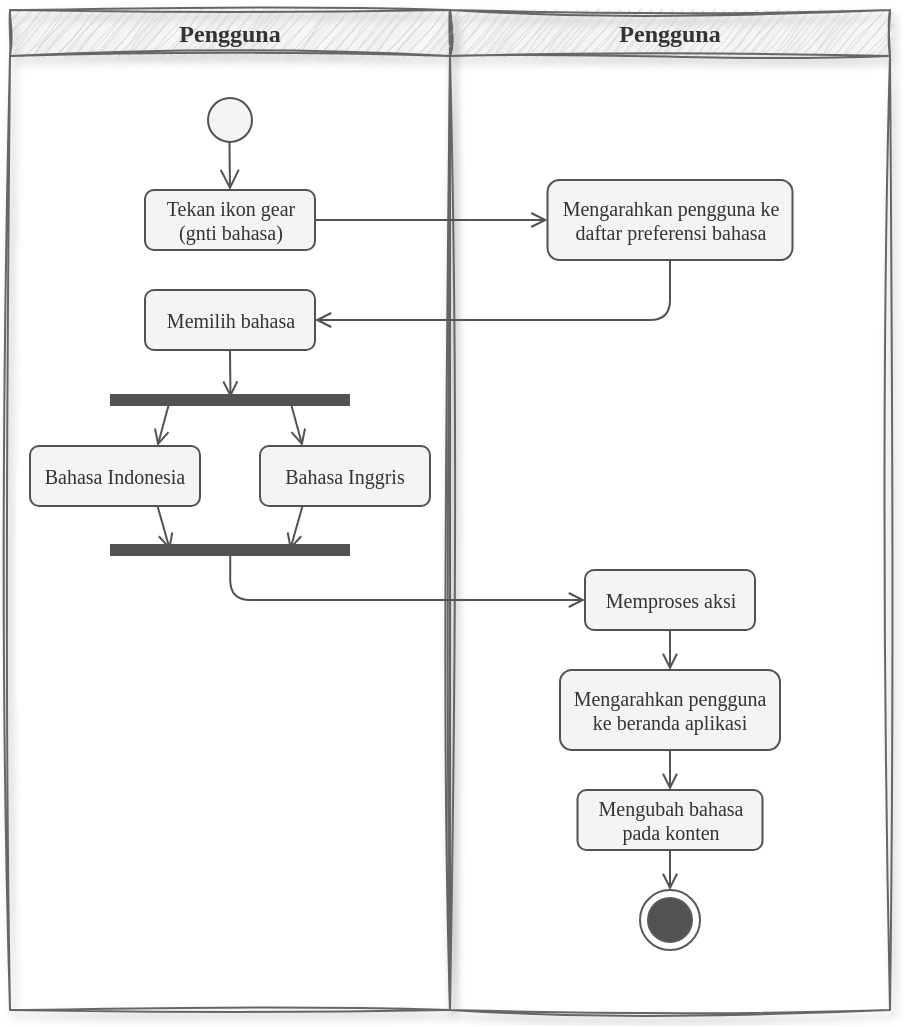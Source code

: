 <mxfile version="21.2.1" type="github">
  <diagram name="Page-1" id="sL-YRFqca79MPYOREF_f">
    <mxGraphModel dx="662" dy="398" grid="1" gridSize="10" guides="1" tooltips="1" connect="1" arrows="1" fold="1" page="1" pageScale="1" pageWidth="850" pageHeight="1100" math="0" shadow="0">
      <root>
        <mxCell id="0" />
        <mxCell id="1" parent="0" />
        <mxCell id="-8pgBpWFjP3l3yvhUF7U-1" value="Pengguna" style="swimlane;whiteSpace=wrap;html=1;fontFamily=Ubuntu;fontSource=https%3A%2F%2Ffonts.googleapis.com%2Fcss%3Ffamily%3DUbuntu;rounded=0;swimlaneFillColor=none;glass=0;shadow=1;sketch=1;curveFitting=1;jiggle=2;fillColor=#D6D6D6;fontColor=#333333;strokeColor=#666666;" vertex="1" parent="1">
          <mxGeometry x="180" y="70" width="220" height="500" as="geometry" />
        </mxCell>
        <mxCell id="-8pgBpWFjP3l3yvhUF7U-2" value="" style="ellipse;html=1;shape=startState;fillColor=#f4f4f4;strokeColor=#535353;strokeWidth=1;fillStyle=auto;fontColor=#595959;" vertex="1" parent="-8pgBpWFjP3l3yvhUF7U-1">
          <mxGeometry x="95" y="40" width="30" height="30" as="geometry" />
        </mxCell>
        <mxCell id="-8pgBpWFjP3l3yvhUF7U-3" value="" style="html=1;verticalAlign=bottom;endArrow=open;endSize=8;strokeColor=#525252;rounded=0;strokeWidth=1;fillColor=#eeeeee;exitX=0.491;exitY=0.867;exitDx=0;exitDy=0;exitPerimeter=0;entryX=0.5;entryY=0;entryDx=0;entryDy=0;fontColor=#333333;" edge="1" parent="-8pgBpWFjP3l3yvhUF7U-1" source="-8pgBpWFjP3l3yvhUF7U-2" target="-8pgBpWFjP3l3yvhUF7U-4">
          <mxGeometry relative="1" as="geometry">
            <mxPoint x="100" y="90" as="targetPoint" />
          </mxGeometry>
        </mxCell>
        <mxCell id="-8pgBpWFjP3l3yvhUF7U-4" value="Tekan ikon gear (gnti bahasa)" style="rounded=1;whiteSpace=wrap;html=1;fillColor=#f4f4f4;strokeColor=#525252;fontFamily=Ubuntu;fontSource=https%3A%2F%2Ffonts.googleapis.com%2Fcss%3Ffamily%3DUbuntu;fontSize=10;fontColor=#333333;" vertex="1" parent="-8pgBpWFjP3l3yvhUF7U-1">
          <mxGeometry x="67.5" y="90" width="85" height="30" as="geometry" />
        </mxCell>
        <mxCell id="-8pgBpWFjP3l3yvhUF7U-68" style="rounded=0;orthogonalLoop=1;jettySize=auto;html=1;exitX=0.5;exitY=1;exitDx=0;exitDy=0;entryX=0.502;entryY=0.379;entryDx=0;entryDy=0;entryPerimeter=0;strokeColor=#525252;endArrow=open;endFill=0;" edge="1" parent="-8pgBpWFjP3l3yvhUF7U-1" source="-8pgBpWFjP3l3yvhUF7U-64" target="-8pgBpWFjP3l3yvhUF7U-67">
          <mxGeometry relative="1" as="geometry" />
        </mxCell>
        <mxCell id="-8pgBpWFjP3l3yvhUF7U-64" value="Memilih bahasa" style="rounded=1;whiteSpace=wrap;html=1;fillColor=#f4f4f4;strokeColor=#525252;fontFamily=Ubuntu;fontSource=https%3A%2F%2Ffonts.googleapis.com%2Fcss%3Ffamily%3DUbuntu;fontSize=10;fontColor=#333333;" vertex="1" parent="-8pgBpWFjP3l3yvhUF7U-1">
          <mxGeometry x="67.5" y="140" width="85" height="30" as="geometry" />
        </mxCell>
        <mxCell id="-8pgBpWFjP3l3yvhUF7U-72" style="rounded=1;orthogonalLoop=1;jettySize=auto;html=1;exitX=0.75;exitY=0.5;exitDx=0;exitDy=0;exitPerimeter=0;entryX=0.25;entryY=0;entryDx=0;entryDy=0;strokeColor=#525252;endArrow=open;endFill=0;" edge="1" parent="-8pgBpWFjP3l3yvhUF7U-1" source="-8pgBpWFjP3l3yvhUF7U-67" target="-8pgBpWFjP3l3yvhUF7U-70">
          <mxGeometry relative="1" as="geometry" />
        </mxCell>
        <mxCell id="-8pgBpWFjP3l3yvhUF7U-76" style="rounded=0;orthogonalLoop=1;jettySize=auto;html=1;exitX=0.25;exitY=0.5;exitDx=0;exitDy=0;exitPerimeter=0;entryX=0.75;entryY=0;entryDx=0;entryDy=0;strokeColor=#525252;endArrow=open;endFill=0;" edge="1" parent="-8pgBpWFjP3l3yvhUF7U-1" source="-8pgBpWFjP3l3yvhUF7U-67" target="-8pgBpWFjP3l3yvhUF7U-69">
          <mxGeometry relative="1" as="geometry" />
        </mxCell>
        <mxCell id="-8pgBpWFjP3l3yvhUF7U-67" value="" style="shape=line;html=1;strokeWidth=6;strokeColor=#525252;" vertex="1" parent="-8pgBpWFjP3l3yvhUF7U-1">
          <mxGeometry x="50" y="190" width="120" height="10" as="geometry" />
        </mxCell>
        <mxCell id="-8pgBpWFjP3l3yvhUF7U-77" style="rounded=0;orthogonalLoop=1;jettySize=auto;html=1;exitX=0.75;exitY=1;exitDx=0;exitDy=0;entryX=0.25;entryY=0.5;entryDx=0;entryDy=0;entryPerimeter=0;strokeColor=#525252;endArrow=open;endFill=0;" edge="1" parent="-8pgBpWFjP3l3yvhUF7U-1" source="-8pgBpWFjP3l3yvhUF7U-69" target="-8pgBpWFjP3l3yvhUF7U-73">
          <mxGeometry relative="1" as="geometry" />
        </mxCell>
        <mxCell id="-8pgBpWFjP3l3yvhUF7U-69" value="Bahasa Indonesia" style="rounded=1;whiteSpace=wrap;html=1;fillColor=#f4f4f4;strokeColor=#525252;fontFamily=Ubuntu;fontSource=https%3A%2F%2Ffonts.googleapis.com%2Fcss%3Ffamily%3DUbuntu;fontSize=10;fontColor=#333333;" vertex="1" parent="-8pgBpWFjP3l3yvhUF7U-1">
          <mxGeometry x="10" y="218" width="85" height="30" as="geometry" />
        </mxCell>
        <mxCell id="-8pgBpWFjP3l3yvhUF7U-78" style="rounded=0;orthogonalLoop=1;jettySize=auto;html=1;exitX=0.25;exitY=1;exitDx=0;exitDy=0;entryX=0.75;entryY=0.5;entryDx=0;entryDy=0;entryPerimeter=0;strokeColor=#525252;endArrow=open;endFill=0;" edge="1" parent="-8pgBpWFjP3l3yvhUF7U-1" source="-8pgBpWFjP3l3yvhUF7U-70" target="-8pgBpWFjP3l3yvhUF7U-73">
          <mxGeometry relative="1" as="geometry" />
        </mxCell>
        <mxCell id="-8pgBpWFjP3l3yvhUF7U-70" value="Bahasa Inggris" style="rounded=1;whiteSpace=wrap;html=1;fillColor=#f4f4f4;strokeColor=#525252;fontFamily=Ubuntu;fontSource=https%3A%2F%2Ffonts.googleapis.com%2Fcss%3Ffamily%3DUbuntu;fontSize=10;fontColor=#333333;" vertex="1" parent="-8pgBpWFjP3l3yvhUF7U-1">
          <mxGeometry x="125" y="218" width="85" height="30" as="geometry" />
        </mxCell>
        <mxCell id="-8pgBpWFjP3l3yvhUF7U-73" value="" style="shape=line;html=1;strokeWidth=6;strokeColor=#525252;" vertex="1" parent="-8pgBpWFjP3l3yvhUF7U-1">
          <mxGeometry x="50" y="265" width="120" height="10" as="geometry" />
        </mxCell>
        <mxCell id="-8pgBpWFjP3l3yvhUF7U-59" value="Pengguna" style="swimlane;whiteSpace=wrap;html=1;fontFamily=Ubuntu;fontSource=https%3A%2F%2Ffonts.googleapis.com%2Fcss%3Ffamily%3DUbuntu;rounded=0;swimlaneFillColor=none;glass=0;shadow=1;sketch=1;curveFitting=1;jiggle=2;fillColor=#D6D6D6;fontColor=#333333;strokeColor=#666666;" vertex="1" parent="1">
          <mxGeometry x="400" y="70" width="220" height="500" as="geometry" />
        </mxCell>
        <mxCell id="-8pgBpWFjP3l3yvhUF7U-62" value="Mengarahkan pengguna ke daftar preferensi bahasa" style="rounded=1;whiteSpace=wrap;html=1;fillColor=#f4f4f4;strokeColor=#525252;fontFamily=Ubuntu;fontSource=https%3A%2F%2Ffonts.googleapis.com%2Fcss%3Ffamily%3DUbuntu;fontSize=10;fontColor=#333333;" vertex="1" parent="-8pgBpWFjP3l3yvhUF7U-59">
          <mxGeometry x="48.75" y="85" width="122.5" height="40" as="geometry" />
        </mxCell>
        <mxCell id="-8pgBpWFjP3l3yvhUF7U-82" value="" style="rounded=0;orthogonalLoop=1;jettySize=auto;html=1;strokeColor=#525252;endArrow=open;endFill=0;" edge="1" parent="-8pgBpWFjP3l3yvhUF7U-59" source="-8pgBpWFjP3l3yvhUF7U-79" target="-8pgBpWFjP3l3yvhUF7U-81">
          <mxGeometry relative="1" as="geometry" />
        </mxCell>
        <mxCell id="-8pgBpWFjP3l3yvhUF7U-79" value="Memproses aksi" style="rounded=1;whiteSpace=wrap;html=1;fillColor=#f4f4f4;strokeColor=#525252;fontFamily=Ubuntu;fontSource=https%3A%2F%2Ffonts.googleapis.com%2Fcss%3Ffamily%3DUbuntu;fontSize=10;fontColor=#333333;" vertex="1" parent="-8pgBpWFjP3l3yvhUF7U-59">
          <mxGeometry x="67.5" y="280" width="85" height="30" as="geometry" />
        </mxCell>
        <mxCell id="-8pgBpWFjP3l3yvhUF7U-85" value="" style="rounded=0;orthogonalLoop=1;jettySize=auto;html=1;strokeColor=#525252;endArrow=open;endFill=0;" edge="1" parent="-8pgBpWFjP3l3yvhUF7U-59" source="-8pgBpWFjP3l3yvhUF7U-81" target="-8pgBpWFjP3l3yvhUF7U-84">
          <mxGeometry relative="1" as="geometry" />
        </mxCell>
        <mxCell id="-8pgBpWFjP3l3yvhUF7U-81" value="Mengarahkan pengguna ke beranda aplikasi" style="rounded=1;whiteSpace=wrap;html=1;fillColor=#f4f4f4;strokeColor=#525252;fontFamily=Ubuntu;fontSource=https%3A%2F%2Ffonts.googleapis.com%2Fcss%3Ffamily%3DUbuntu;fontSize=10;fontColor=#333333;" vertex="1" parent="-8pgBpWFjP3l3yvhUF7U-59">
          <mxGeometry x="55" y="330" width="110" height="40" as="geometry" />
        </mxCell>
        <mxCell id="-8pgBpWFjP3l3yvhUF7U-88" value="" style="rounded=0;orthogonalLoop=1;jettySize=auto;html=1;strokeColor=#525252;endArrow=open;endFill=0;" edge="1" parent="-8pgBpWFjP3l3yvhUF7U-59" source="-8pgBpWFjP3l3yvhUF7U-84" target="-8pgBpWFjP3l3yvhUF7U-86">
          <mxGeometry relative="1" as="geometry" />
        </mxCell>
        <mxCell id="-8pgBpWFjP3l3yvhUF7U-84" value="Mengubah bahasa pada konten" style="rounded=1;whiteSpace=wrap;html=1;fillColor=#f4f4f4;strokeColor=#525252;fontFamily=Ubuntu;fontSource=https%3A%2F%2Ffonts.googleapis.com%2Fcss%3Ffamily%3DUbuntu;fontSize=10;fontColor=#333333;" vertex="1" parent="-8pgBpWFjP3l3yvhUF7U-59">
          <mxGeometry x="63.75" y="390" width="92.5" height="30" as="geometry" />
        </mxCell>
        <mxCell id="-8pgBpWFjP3l3yvhUF7U-86" value="" style="ellipse;html=1;shape=endState;fillColor=#525252;strokeColor=#595959;strokeWidth=1;" vertex="1" parent="-8pgBpWFjP3l3yvhUF7U-59">
          <mxGeometry x="95" y="440" width="30" height="30" as="geometry" />
        </mxCell>
        <mxCell id="-8pgBpWFjP3l3yvhUF7U-63" style="rounded=0;orthogonalLoop=1;jettySize=auto;html=1;entryX=0;entryY=0.5;entryDx=0;entryDy=0;strokeColor=#525252;endArrow=open;endFill=0;" edge="1" parent="1" source="-8pgBpWFjP3l3yvhUF7U-4" target="-8pgBpWFjP3l3yvhUF7U-62">
          <mxGeometry relative="1" as="geometry" />
        </mxCell>
        <mxCell id="-8pgBpWFjP3l3yvhUF7U-66" style="edgeStyle=orthogonalEdgeStyle;rounded=1;orthogonalLoop=1;jettySize=auto;html=1;exitX=0.5;exitY=1;exitDx=0;exitDy=0;entryX=1;entryY=0.5;entryDx=0;entryDy=0;strokeColor=#525252;endArrow=open;endFill=0;" edge="1" parent="1" source="-8pgBpWFjP3l3yvhUF7U-62" target="-8pgBpWFjP3l3yvhUF7U-64">
          <mxGeometry relative="1" as="geometry" />
        </mxCell>
        <mxCell id="-8pgBpWFjP3l3yvhUF7U-80" style="edgeStyle=orthogonalEdgeStyle;rounded=1;orthogonalLoop=1;jettySize=auto;html=1;entryX=0;entryY=0.5;entryDx=0;entryDy=0;strokeColor=#525252;endArrow=open;endFill=0;exitX=0.501;exitY=0.669;exitDx=0;exitDy=0;exitPerimeter=0;" edge="1" parent="1" source="-8pgBpWFjP3l3yvhUF7U-73" target="-8pgBpWFjP3l3yvhUF7U-79">
          <mxGeometry relative="1" as="geometry">
            <Array as="points">
              <mxPoint x="290" y="365" />
            </Array>
          </mxGeometry>
        </mxCell>
      </root>
    </mxGraphModel>
  </diagram>
</mxfile>
